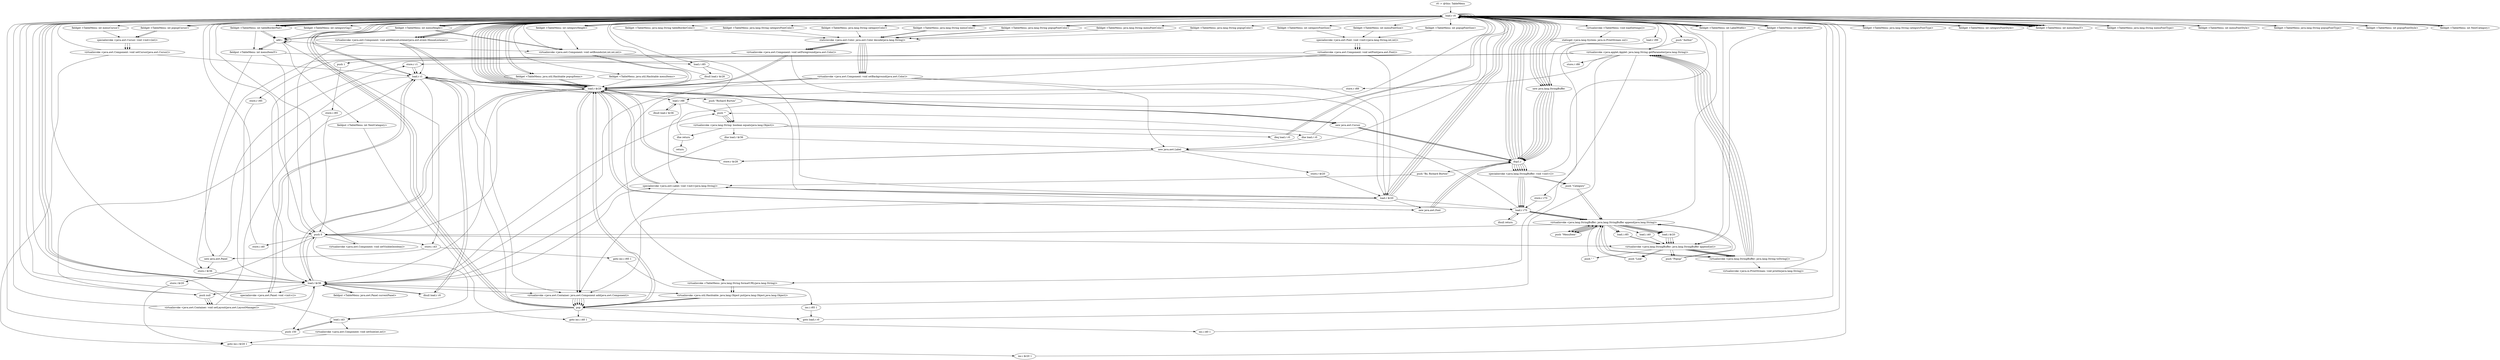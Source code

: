 digraph "" {
    "r0 := @this: TableMenu"
    "load.r r0"
    "r0 := @this: TableMenu"->"load.r r0";
    "push \"Author\""
    "load.r r0"->"push \"Author\"";
    "virtualinvoke <java.applet.Applet: java.lang.String getParameter(java.lang.String)>"
    "push \"Author\""->"virtualinvoke <java.applet.Applet: java.lang.String getParameter(java.lang.String)>";
    "store.r r1"
    "virtualinvoke <java.applet.Applet: java.lang.String getParameter(java.lang.String)>"->"store.r r1";
    "load.r r1"
    "store.r r1"->"load.r r1";
    "ifnull load.r r0"
    "load.r r1"->"ifnull load.r r0";
    "ifnull load.r r0"->"load.r r1";
    "push \"Richard Burton\""
    "load.r r1"->"push \"Richard Burton\"";
    "virtualinvoke <java.lang.String: boolean equals(java.lang.Object)>"
    "push \"Richard Burton\""->"virtualinvoke <java.lang.String: boolean equals(java.lang.Object)>";
    "ifeq load.r r0"
    "virtualinvoke <java.lang.String: boolean equals(java.lang.Object)>"->"ifeq load.r r0";
    "ifeq load.r r0"->"load.r r0";
    "virtualinvoke <TableMenu: void loadSettings()>"
    "load.r r0"->"virtualinvoke <TableMenu: void loadSettings()>";
    "staticget <java.lang.System: java.io.PrintStream out>"
    "virtualinvoke <TableMenu: void loadSettings()>"->"staticget <java.lang.System: java.io.PrintStream out>";
    "new java.lang.StringBuffer"
    "staticget <java.lang.System: java.io.PrintStream out>"->"new java.lang.StringBuffer";
    "dup1.r"
    "new java.lang.StringBuffer"->"dup1.r";
    "specialinvoke <java.lang.StringBuffer: void <init>()>"
    "dup1.r"->"specialinvoke <java.lang.StringBuffer: void <init>()>";
    "specialinvoke <java.lang.StringBuffer: void <init>()>"->"load.r r0";
    "fieldget <TableMenu: int LabelWidth>"
    "load.r r0"->"fieldget <TableMenu: int LabelWidth>";
    "virtualinvoke <java.lang.StringBuffer: java.lang.StringBuffer append(int)>"
    "fieldget <TableMenu: int LabelWidth>"->"virtualinvoke <java.lang.StringBuffer: java.lang.StringBuffer append(int)>";
    "push \" \""
    "virtualinvoke <java.lang.StringBuffer: java.lang.StringBuffer append(int)>"->"push \" \"";
    "virtualinvoke <java.lang.StringBuffer: java.lang.StringBuffer append(java.lang.String)>"
    "push \" \""->"virtualinvoke <java.lang.StringBuffer: java.lang.StringBuffer append(java.lang.String)>";
    "virtualinvoke <java.lang.StringBuffer: java.lang.StringBuffer append(java.lang.String)>"->"load.r r0";
    "fieldget <TableMenu: int tableWidth>"
    "load.r r0"->"fieldget <TableMenu: int tableWidth>";
    "fieldget <TableMenu: int tableWidth>"->"virtualinvoke <java.lang.StringBuffer: java.lang.StringBuffer append(int)>";
    "virtualinvoke <java.lang.StringBuffer: java.lang.String toString()>"
    "virtualinvoke <java.lang.StringBuffer: java.lang.StringBuffer append(int)>"->"virtualinvoke <java.lang.StringBuffer: java.lang.String toString()>";
    "virtualinvoke <java.io.PrintStream: void println(java.lang.String)>"
    "virtualinvoke <java.lang.StringBuffer: java.lang.String toString()>"->"virtualinvoke <java.io.PrintStream: void println(java.lang.String)>";
    "virtualinvoke <java.io.PrintStream: void println(java.lang.String)>"->"load.r r0";
    "push null"
    "load.r r0"->"push null";
    "virtualinvoke <java.awt.Container: void setLayout(java.awt.LayoutManager)>"
    "push null"->"virtualinvoke <java.awt.Container: void setLayout(java.awt.LayoutManager)>";
    "virtualinvoke <java.awt.Container: void setLayout(java.awt.LayoutManager)>"->"load.r r0";
    "load.r r0"->"load.r r0";
    "virtualinvoke <java.awt.Component: void addMouseListener(java.awt.event.MouseListener)>"
    "load.r r0"->"virtualinvoke <java.awt.Component: void addMouseListener(java.awt.event.MouseListener)>";
    "push 0"
    "virtualinvoke <java.awt.Component: void addMouseListener(java.awt.event.MouseListener)>"->"push 0";
    "store.i i40"
    "push 0"->"store.i i40";
    "store.i i40"->"load.r r0";
    "load.r r0"->"new java.lang.StringBuffer";
    "new java.lang.StringBuffer"->"dup1.r";
    "dup1.r"->"specialinvoke <java.lang.StringBuffer: void <init>()>";
    "push \"Category\""
    "specialinvoke <java.lang.StringBuffer: void <init>()>"->"push \"Category\"";
    "push \"Category\""->"virtualinvoke <java.lang.StringBuffer: java.lang.StringBuffer append(java.lang.String)>";
    "virtualinvoke <java.lang.StringBuffer: java.lang.StringBuffer append(java.lang.String)>"->"push 0";
    "push 0"->"virtualinvoke <java.lang.StringBuffer: java.lang.StringBuffer append(int)>";
    "virtualinvoke <java.lang.StringBuffer: java.lang.StringBuffer append(int)>"->"virtualinvoke <java.lang.StringBuffer: java.lang.String toString()>";
    "virtualinvoke <java.lang.StringBuffer: java.lang.String toString()>"->"virtualinvoke <java.applet.Applet: java.lang.String getParameter(java.lang.String)>";
    "pop"
    "virtualinvoke <java.applet.Applet: java.lang.String getParameter(java.lang.String)>"->"pop";
    "goto inc.i i40 1"
    "pop"->"goto inc.i i40 1";
    "inc.i i40 1"
    "goto inc.i i40 1"->"inc.i i40 1";
    "inc.i i40 1"->"load.r r0";
    "load.r r0"->"new java.lang.StringBuffer";
    "new java.lang.StringBuffer"->"dup1.r";
    "dup1.r"->"specialinvoke <java.lang.StringBuffer: void <init>()>";
    "specialinvoke <java.lang.StringBuffer: void <init>()>"->"push \"Category\"";
    "push \"Category\""->"virtualinvoke <java.lang.StringBuffer: java.lang.StringBuffer append(java.lang.String)>";
    "load.i i40"
    "virtualinvoke <java.lang.StringBuffer: java.lang.StringBuffer append(java.lang.String)>"->"load.i i40";
    "load.i i40"->"virtualinvoke <java.lang.StringBuffer: java.lang.StringBuffer append(int)>";
    "virtualinvoke <java.lang.StringBuffer: java.lang.StringBuffer append(int)>"->"virtualinvoke <java.lang.StringBuffer: java.lang.String toString()>";
    "virtualinvoke <java.lang.StringBuffer: java.lang.String toString()>"->"virtualinvoke <java.applet.Applet: java.lang.String getParameter(java.lang.String)>";
    "store.r r70"
    "virtualinvoke <java.applet.Applet: java.lang.String getParameter(java.lang.String)>"->"store.r r70";
    "load.r r70"
    "store.r r70"->"load.r r70";
    "ifnull return"
    "load.r r70"->"ifnull return";
    "ifnull return"->"load.r r70";
    "push \"\""
    "load.r r70"->"push \"\"";
    "push \"\""->"virtualinvoke <java.lang.String: boolean equals(java.lang.Object)>";
    "ifne return"
    "virtualinvoke <java.lang.String: boolean equals(java.lang.Object)>"->"ifne return";
    "ifne return"->"load.r r0";
    "load.r r0"->"load.r r0";
    "fieldget <TableMenu: int tableBorderPad>"
    "load.r r0"->"fieldget <TableMenu: int tableBorderPad>";
    "fieldput <TableMenu: int menuItemiY>"
    "fieldget <TableMenu: int tableBorderPad>"->"fieldput <TableMenu: int menuItemiY>";
    "new java.awt.Panel"
    "fieldput <TableMenu: int menuItemiY>"->"new java.awt.Panel";
    "new java.awt.Panel"->"store.r r1";
    "store.r r1"->"load.r r1";
    "specialinvoke <java.awt.Panel: void <init>()>"
    "load.r r1"->"specialinvoke <java.awt.Panel: void <init>()>";
    "specialinvoke <java.awt.Panel: void <init>()>"->"load.r r1";
    "load.r r1"->"push null";
    "push null"->"virtualinvoke <java.awt.Container: void setLayout(java.awt.LayoutManager)>";
    "virtualinvoke <java.awt.Container: void setLayout(java.awt.LayoutManager)>"->"load.r r1";
    "load.r r1"->"load.r r0";
    "fieldget <TableMenu: java.lang.String tableBorderColor>"
    "load.r r0"->"fieldget <TableMenu: java.lang.String tableBorderColor>";
    "staticinvoke <java.awt.Color: java.awt.Color decode(java.lang.String)>"
    "fieldget <TableMenu: java.lang.String tableBorderColor>"->"staticinvoke <java.awt.Color: java.awt.Color decode(java.lang.String)>";
    "virtualinvoke <java.awt.Component: void setBackground(java.awt.Color)>"
    "staticinvoke <java.awt.Color: java.awt.Color decode(java.lang.String)>"->"virtualinvoke <java.awt.Component: void setBackground(java.awt.Color)>";
    "new java.awt.Label"
    "virtualinvoke <java.awt.Component: void setBackground(java.awt.Color)>"->"new java.awt.Label";
    "store.r $r20"
    "new java.awt.Label"->"store.r $r20";
    "load.r $r20"
    "store.r $r20"->"load.r $r20";
    "load.r $r20"->"load.r r70";
    "specialinvoke <java.awt.Label: void <init>(java.lang.String)>"
    "load.r r70"->"specialinvoke <java.awt.Label: void <init>(java.lang.String)>";
    "specialinvoke <java.awt.Label: void <init>(java.lang.String)>"->"load.r $r20";
    "new java.awt.Font"
    "load.r $r20"->"new java.awt.Font";
    "new java.awt.Font"->"dup1.r";
    "dup1.r"->"load.r r0";
    "fieldget <TableMenu: java.lang.String categoryFontType>"
    "load.r r0"->"fieldget <TableMenu: java.lang.String categoryFontType>";
    "fieldget <TableMenu: java.lang.String categoryFontType>"->"load.r r0";
    "fieldget <TableMenu: int categoryFontStyle>"
    "load.r r0"->"fieldget <TableMenu: int categoryFontStyle>";
    "fieldget <TableMenu: int categoryFontStyle>"->"load.r r0";
    "fieldget <TableMenu: int categoryFontSize>"
    "load.r r0"->"fieldget <TableMenu: int categoryFontSize>";
    "specialinvoke <java.awt.Font: void <init>(java.lang.String,int,int)>"
    "fieldget <TableMenu: int categoryFontSize>"->"specialinvoke <java.awt.Font: void <init>(java.lang.String,int,int)>";
    "virtualinvoke <java.awt.Component: void setFont(java.awt.Font)>"
    "specialinvoke <java.awt.Font: void <init>(java.lang.String,int,int)>"->"virtualinvoke <java.awt.Component: void setFont(java.awt.Font)>";
    "virtualinvoke <java.awt.Component: void setFont(java.awt.Font)>"->"load.r $r20";
    "load.r $r20"->"load.r r0";
    "fieldget <TableMenu: java.lang.String categoryFontColor>"
    "load.r r0"->"fieldget <TableMenu: java.lang.String categoryFontColor>";
    "fieldget <TableMenu: java.lang.String categoryFontColor>"->"staticinvoke <java.awt.Color: java.awt.Color decode(java.lang.String)>";
    "virtualinvoke <java.awt.Component: void setForeground(java.awt.Color)>"
    "staticinvoke <java.awt.Color: java.awt.Color decode(java.lang.String)>"->"virtualinvoke <java.awt.Component: void setForeground(java.awt.Color)>";
    "virtualinvoke <java.awt.Component: void setForeground(java.awt.Color)>"->"load.r $r20";
    "load.r $r20"->"load.r r0";
    "fieldget <TableMenu: java.lang.String categoryColor>"
    "load.r r0"->"fieldget <TableMenu: java.lang.String categoryColor>";
    "fieldget <TableMenu: java.lang.String categoryColor>"->"staticinvoke <java.awt.Color: java.awt.Color decode(java.lang.String)>";
    "staticinvoke <java.awt.Color: java.awt.Color decode(java.lang.String)>"->"virtualinvoke <java.awt.Component: void setBackground(java.awt.Color)>";
    "virtualinvoke <java.awt.Component: void setBackground(java.awt.Color)>"->"load.r $r20";
    "load.r $r20"->"load.r r0";
    "load.r r0"->"fieldget <TableMenu: int tableBorderPad>";
    "fieldget <TableMenu: int tableBorderPad>"->"load.r r0";
    "fieldget <TableMenu: int menuItemiY>"
    "load.r r0"->"fieldget <TableMenu: int menuItemiY>";
    "fieldget <TableMenu: int menuItemiY>"->"load.r r0";
    "load.r r0"->"fieldget <TableMenu: int LabelWidth>";
    "fieldget <TableMenu: int LabelWidth>"->"load.r r0";
    "fieldget <TableMenu: int categoryHeight>"
    "load.r r0"->"fieldget <TableMenu: int categoryHeight>";
    "virtualinvoke <java.awt.Component: void setBounds(int,int,int,int)>"
    "fieldget <TableMenu: int categoryHeight>"->"virtualinvoke <java.awt.Component: void setBounds(int,int,int,int)>";
    "virtualinvoke <java.awt.Component: void setBounds(int,int,int,int)>"->"load.r $r20";
    "load.r $r20"->"load.r r0";
    "load.r r0"->"virtualinvoke <java.awt.Component: void addMouseListener(java.awt.event.MouseListener)>";
    "virtualinvoke <java.awt.Component: void addMouseListener(java.awt.event.MouseListener)>"->"load.r r1";
    "load.r r1"->"load.r $r20";
    "virtualinvoke <java.awt.Container: java.awt.Component add(java.awt.Component)>"
    "load.r $r20"->"virtualinvoke <java.awt.Container: java.awt.Component add(java.awt.Component)>";
    "virtualinvoke <java.awt.Container: java.awt.Component add(java.awt.Component)>"->"pop";
    "pop"->"load.r r0";
    "load.r r0"->"load.r r0";
    "load.r r0"->"fieldget <TableMenu: int menuItemiY>";
    "fieldget <TableMenu: int menuItemiY>"->"load.r r0";
    "load.r r0"->"fieldget <TableMenu: int categoryHeight>";
    "fieldget <TableMenu: int categoryHeight>"->"load.r r0";
    "load.r r0"->"fieldget <TableMenu: int tableBorderPad>";
    "add.i"
    "fieldget <TableMenu: int tableBorderPad>"->"add.i";
    "add.i"->"add.i";
    "add.i"->"fieldput <TableMenu: int menuItemiY>";
    "fieldput <TableMenu: int menuItemiY>"->"push 0";
    "store.i $r20"
    "push 0"->"store.i $r20";
    "goto inc.i $r20 1"
    "store.i $r20"->"goto inc.i $r20 1";
    "inc.i $r20 1"
    "goto inc.i $r20 1"->"inc.i $r20 1";
    "inc.i $r20 1"->"load.r r0";
    "load.r r0"->"new java.lang.StringBuffer";
    "new java.lang.StringBuffer"->"dup1.r";
    "dup1.r"->"specialinvoke <java.lang.StringBuffer: void <init>()>";
    "specialinvoke <java.lang.StringBuffer: void <init>()>"->"load.r r70";
    "load.r r70"->"virtualinvoke <java.lang.StringBuffer: java.lang.StringBuffer append(java.lang.String)>";
    "push \"MenuItem\""
    "virtualinvoke <java.lang.StringBuffer: java.lang.StringBuffer append(java.lang.String)>"->"push \"MenuItem\"";
    "push \"MenuItem\""->"virtualinvoke <java.lang.StringBuffer: java.lang.StringBuffer append(java.lang.String)>";
    "load.i $r20"
    "virtualinvoke <java.lang.StringBuffer: java.lang.StringBuffer append(java.lang.String)>"->"load.i $r20";
    "load.i $r20"->"virtualinvoke <java.lang.StringBuffer: java.lang.StringBuffer append(int)>";
    "virtualinvoke <java.lang.StringBuffer: java.lang.StringBuffer append(int)>"->"virtualinvoke <java.lang.StringBuffer: java.lang.String toString()>";
    "virtualinvoke <java.lang.StringBuffer: java.lang.String toString()>"->"virtualinvoke <java.applet.Applet: java.lang.String getParameter(java.lang.String)>";
    "store.r $r36"
    "virtualinvoke <java.applet.Applet: java.lang.String getParameter(java.lang.String)>"->"store.r $r36";
    "store.r $r36"->"load.r r0";
    "load.r r0"->"new java.lang.StringBuffer";
    "new java.lang.StringBuffer"->"dup1.r";
    "dup1.r"->"specialinvoke <java.lang.StringBuffer: void <init>()>";
    "specialinvoke <java.lang.StringBuffer: void <init>()>"->"load.r r70";
    "load.r r70"->"virtualinvoke <java.lang.StringBuffer: java.lang.StringBuffer append(java.lang.String)>";
    "virtualinvoke <java.lang.StringBuffer: java.lang.StringBuffer append(java.lang.String)>"->"push \"MenuItem\"";
    "push \"MenuItem\""->"virtualinvoke <java.lang.StringBuffer: java.lang.StringBuffer append(java.lang.String)>";
    "virtualinvoke <java.lang.StringBuffer: java.lang.StringBuffer append(java.lang.String)>"->"load.i $r20";
    "load.i $r20"->"virtualinvoke <java.lang.StringBuffer: java.lang.StringBuffer append(int)>";
    "push \"Link\""
    "virtualinvoke <java.lang.StringBuffer: java.lang.StringBuffer append(int)>"->"push \"Link\"";
    "push \"Link\""->"virtualinvoke <java.lang.StringBuffer: java.lang.StringBuffer append(java.lang.String)>";
    "virtualinvoke <java.lang.StringBuffer: java.lang.StringBuffer append(java.lang.String)>"->"virtualinvoke <java.lang.StringBuffer: java.lang.String toString()>";
    "virtualinvoke <java.lang.StringBuffer: java.lang.String toString()>"->"virtualinvoke <java.applet.Applet: java.lang.String getParameter(java.lang.String)>";
    "store.r r85"
    "virtualinvoke <java.applet.Applet: java.lang.String getParameter(java.lang.String)>"->"store.r r85";
    "load.r $r36"
    "store.r r85"->"load.r $r36";
    "load.r $r36"->"ifnull load.r r0";
    "ifnull load.r r0"->"load.r $r36";
    "load.r $r36"->"push \"\"";
    "push \"\""->"virtualinvoke <java.lang.String: boolean equals(java.lang.Object)>";
    "ifne load.r r0"
    "virtualinvoke <java.lang.String: boolean equals(java.lang.Object)>"->"ifne load.r r0";
    "ifne load.r r0"->"new java.awt.Label";
    "store.r $r28"
    "new java.awt.Label"->"store.r $r28";
    "load.r $r28"
    "store.r $r28"->"load.r $r28";
    "load.r $r28"->"load.r $r36";
    "load.r $r36"->"specialinvoke <java.awt.Label: void <init>(java.lang.String)>";
    "specialinvoke <java.awt.Label: void <init>(java.lang.String)>"->"load.r $r28";
    "load.r $r28"->"load.r r0";
    "fieldget <TableMenu: java.lang.String menuColor>"
    "load.r r0"->"fieldget <TableMenu: java.lang.String menuColor>";
    "fieldget <TableMenu: java.lang.String menuColor>"->"staticinvoke <java.awt.Color: java.awt.Color decode(java.lang.String)>";
    "staticinvoke <java.awt.Color: java.awt.Color decode(java.lang.String)>"->"virtualinvoke <java.awt.Component: void setBackground(java.awt.Color)>";
    "virtualinvoke <java.awt.Component: void setBackground(java.awt.Color)>"->"load.r $r28";
    "load.r $r28"->"new java.awt.Font";
    "new java.awt.Font"->"dup1.r";
    "dup1.r"->"load.r r0";
    "fieldget <TableMenu: java.lang.String menuFontType>"
    "load.r r0"->"fieldget <TableMenu: java.lang.String menuFontType>";
    "fieldget <TableMenu: java.lang.String menuFontType>"->"load.r r0";
    "fieldget <TableMenu: int menuFontStyle>"
    "load.r r0"->"fieldget <TableMenu: int menuFontStyle>";
    "fieldget <TableMenu: int menuFontStyle>"->"load.r r0";
    "fieldget <TableMenu: int menuFontSize>"
    "load.r r0"->"fieldget <TableMenu: int menuFontSize>";
    "fieldget <TableMenu: int menuFontSize>"->"specialinvoke <java.awt.Font: void <init>(java.lang.String,int,int)>";
    "specialinvoke <java.awt.Font: void <init>(java.lang.String,int,int)>"->"virtualinvoke <java.awt.Component: void setFont(java.awt.Font)>";
    "virtualinvoke <java.awt.Component: void setFont(java.awt.Font)>"->"load.r $r28";
    "load.r $r28"->"load.r r0";
    "load.r r0"->"fieldget <TableMenu: int tableBorderPad>";
    "fieldget <TableMenu: int tableBorderPad>"->"load.r r0";
    "load.r r0"->"fieldget <TableMenu: int menuItemiY>";
    "fieldget <TableMenu: int menuItemiY>"->"load.r r0";
    "load.r r0"->"fieldget <TableMenu: int LabelWidth>";
    "fieldget <TableMenu: int LabelWidth>"->"load.r r0";
    "fieldget <TableMenu: int menuHeight>"
    "load.r r0"->"fieldget <TableMenu: int menuHeight>";
    "fieldget <TableMenu: int menuHeight>"->"virtualinvoke <java.awt.Component: void setBounds(int,int,int,int)>";
    "virtualinvoke <java.awt.Component: void setBounds(int,int,int,int)>"->"load.r $r28";
    "load.r $r28"->"load.r r0";
    "load.r r0"->"virtualinvoke <java.awt.Component: void addMouseListener(java.awt.event.MouseListener)>";
    "virtualinvoke <java.awt.Component: void addMouseListener(java.awt.event.MouseListener)>"->"load.r $r28";
    "new java.awt.Cursor"
    "load.r $r28"->"new java.awt.Cursor";
    "new java.awt.Cursor"->"dup1.r";
    "dup1.r"->"load.r r0";
    "fieldget <TableMenu: int menuCursor>"
    "load.r r0"->"fieldget <TableMenu: int menuCursor>";
    "specialinvoke <java.awt.Cursor: void <init>(int)>"
    "fieldget <TableMenu: int menuCursor>"->"specialinvoke <java.awt.Cursor: void <init>(int)>";
    "virtualinvoke <java.awt.Component: void setCursor(java.awt.Cursor)>"
    "specialinvoke <java.awt.Cursor: void <init>(int)>"->"virtualinvoke <java.awt.Component: void setCursor(java.awt.Cursor)>";
    "virtualinvoke <java.awt.Component: void setCursor(java.awt.Cursor)>"->"load.r r1";
    "load.r r1"->"load.r $r28";
    "load.r $r28"->"virtualinvoke <java.awt.Container: java.awt.Component add(java.awt.Component)>";
    "virtualinvoke <java.awt.Container: java.awt.Component add(java.awt.Component)>"->"pop";
    "pop"->"load.r r0";
    "load.r r0"->"load.r r0";
    "load.r r0"->"fieldget <TableMenu: int menuItemiY>";
    "fieldget <TableMenu: int menuItemiY>"->"load.r r0";
    "load.r r0"->"fieldget <TableMenu: int menuHeight>";
    "fieldget <TableMenu: int menuHeight>"->"add.i";
    "add.i"->"fieldput <TableMenu: int menuItemiY>";
    "load.r r85"
    "fieldput <TableMenu: int menuItemiY>"->"load.r r85";
    "ifnull load.r $r28"
    "load.r r85"->"ifnull load.r $r28";
    "ifnull load.r $r28"->"load.r r0";
    "fieldget <TableMenu: java.util.Hashtable popupItems>"
    "load.r r0"->"fieldget <TableMenu: java.util.Hashtable popupItems>";
    "fieldget <TableMenu: java.util.Hashtable popupItems>"->"load.r $r28";
    "load.r $r28"->"load.r r0";
    "load.r r0"->"load.r r85";
    "virtualinvoke <TableMenu: java.lang.String formatURL(java.lang.String)>"
    "load.r r85"->"virtualinvoke <TableMenu: java.lang.String formatURL(java.lang.String)>";
    "virtualinvoke <java.util.Hashtable: java.lang.Object put(java.lang.Object,java.lang.Object)>"
    "virtualinvoke <TableMenu: java.lang.String formatURL(java.lang.String)>"->"virtualinvoke <java.util.Hashtable: java.lang.Object put(java.lang.Object,java.lang.Object)>";
    "virtualinvoke <java.util.Hashtable: java.lang.Object put(java.lang.Object,java.lang.Object)>"->"pop";
    "pop"->"load.r $r28";
    "load.r $r28"->"load.r r0";
    "fieldget <TableMenu: java.lang.String popupFontColor>"
    "load.r r0"->"fieldget <TableMenu: java.lang.String popupFontColor>";
    "fieldget <TableMenu: java.lang.String popupFontColor>"->"staticinvoke <java.awt.Color: java.awt.Color decode(java.lang.String)>";
    "staticinvoke <java.awt.Color: java.awt.Color decode(java.lang.String)>"->"virtualinvoke <java.awt.Component: void setForeground(java.awt.Color)>";
    "virtualinvoke <java.awt.Component: void setForeground(java.awt.Color)>"->"load.r $r28";
    "load.r $r28"->"new java.awt.Cursor";
    "new java.awt.Cursor"->"dup1.r";
    "dup1.r"->"load.r r0";
    "fieldget <TableMenu: int popupCursor>"
    "load.r r0"->"fieldget <TableMenu: int popupCursor>";
    "fieldget <TableMenu: int popupCursor>"->"specialinvoke <java.awt.Cursor: void <init>(int)>";
    "specialinvoke <java.awt.Cursor: void <init>(int)>"->"virtualinvoke <java.awt.Component: void setCursor(java.awt.Cursor)>";
    "virtualinvoke <java.awt.Component: void setCursor(java.awt.Cursor)>"->"goto inc.i $r20 1";
    "ifnull load.r $r28"->"load.r $r28";
    "load.r $r28"->"load.r r0";
    "fieldget <TableMenu: java.lang.String menuFontColor>"
    "load.r r0"->"fieldget <TableMenu: java.lang.String menuFontColor>";
    "fieldget <TableMenu: java.lang.String menuFontColor>"->"staticinvoke <java.awt.Color: java.awt.Color decode(java.lang.String)>";
    "staticinvoke <java.awt.Color: java.awt.Color decode(java.lang.String)>"->"virtualinvoke <java.awt.Component: void setForeground(java.awt.Color)>";
    "push 1"
    "virtualinvoke <java.awt.Component: void setForeground(java.awt.Color)>"->"push 1";
    "store.i r85"
    "push 1"->"store.i r85";
    "store.i r85"->"push 0";
    "store.i i43"
    "push 0"->"store.i i43";
    "store.i i43"->"new java.awt.Panel";
    "new java.awt.Panel"->"store.r $r36";
    "store.r $r36"->"load.r $r36";
    "load.r $r36"->"specialinvoke <java.awt.Panel: void <init>()>";
    "specialinvoke <java.awt.Panel: void <init>()>"->"load.r r0";
    "load.r r0"->"load.r $r36";
    "fieldput <TableMenu: java.awt.Panel currentPanel>"
    "load.r $r36"->"fieldput <TableMenu: java.awt.Panel currentPanel>";
    "fieldput <TableMenu: java.awt.Panel currentPanel>"->"load.r $r36";
    "load.r $r36"->"push null";
    "push null"->"virtualinvoke <java.awt.Container: void setLayout(java.awt.LayoutManager)>";
    "virtualinvoke <java.awt.Container: void setLayout(java.awt.LayoutManager)>"->"load.r $r36";
    "load.r $r36"->"load.r r0";
    "load.r r0"->"fieldget <TableMenu: java.lang.String menuColor>";
    "fieldget <TableMenu: java.lang.String menuColor>"->"staticinvoke <java.awt.Color: java.awt.Color decode(java.lang.String)>";
    "staticinvoke <java.awt.Color: java.awt.Color decode(java.lang.String)>"->"virtualinvoke <java.awt.Component: void setBackground(java.awt.Color)>";
    "virtualinvoke <java.awt.Component: void setBackground(java.awt.Color)>"->"load.r $r36";
    "load.r $r36"->"push 0";
    "virtualinvoke <java.awt.Component: void setVisible(boolean)>"
    "push 0"->"virtualinvoke <java.awt.Component: void setVisible(boolean)>";
    "virtualinvoke <java.awt.Component: void setVisible(boolean)>"->"load.r r0";
    "load.r r0"->"load.r $r36";
    "load.r $r36"->"virtualinvoke <java.awt.Container: java.awt.Component add(java.awt.Component)>";
    "virtualinvoke <java.awt.Container: java.awt.Component add(java.awt.Component)>"->"pop";
    "pop"->"load.r r0";
    "fieldget <TableMenu: java.util.Hashtable menuItems>"
    "load.r r0"->"fieldget <TableMenu: java.util.Hashtable menuItems>";
    "fieldget <TableMenu: java.util.Hashtable menuItems>"->"load.r $r28";
    "load.r $r28"->"load.r $r36";
    "load.r $r36"->"virtualinvoke <java.util.Hashtable: java.lang.Object put(java.lang.Object,java.lang.Object)>";
    "virtualinvoke <java.util.Hashtable: java.lang.Object put(java.lang.Object,java.lang.Object)>"->"pop";
    "goto load.r r0"
    "pop"->"goto load.r r0";
    "goto load.r r0"->"load.r r0";
    "load.r r0"->"new java.lang.StringBuffer";
    "new java.lang.StringBuffer"->"dup1.r";
    "dup1.r"->"specialinvoke <java.lang.StringBuffer: void <init>()>";
    "specialinvoke <java.lang.StringBuffer: void <init>()>"->"load.r r70";
    "load.r r70"->"virtualinvoke <java.lang.StringBuffer: java.lang.StringBuffer append(java.lang.String)>";
    "virtualinvoke <java.lang.StringBuffer: java.lang.StringBuffer append(java.lang.String)>"->"push \"MenuItem\"";
    "push \"MenuItem\""->"virtualinvoke <java.lang.StringBuffer: java.lang.StringBuffer append(java.lang.String)>";
    "virtualinvoke <java.lang.StringBuffer: java.lang.StringBuffer append(java.lang.String)>"->"load.i $r20";
    "load.i $r20"->"virtualinvoke <java.lang.StringBuffer: java.lang.StringBuffer append(int)>";
    "push \"Popup\""
    "virtualinvoke <java.lang.StringBuffer: java.lang.StringBuffer append(int)>"->"push \"Popup\"";
    "push \"Popup\""->"virtualinvoke <java.lang.StringBuffer: java.lang.StringBuffer append(java.lang.String)>";
    "load.i r85"
    "virtualinvoke <java.lang.StringBuffer: java.lang.StringBuffer append(java.lang.String)>"->"load.i r85";
    "load.i r85"->"virtualinvoke <java.lang.StringBuffer: java.lang.StringBuffer append(int)>";
    "virtualinvoke <java.lang.StringBuffer: java.lang.StringBuffer append(int)>"->"virtualinvoke <java.lang.StringBuffer: java.lang.String toString()>";
    "virtualinvoke <java.lang.StringBuffer: java.lang.String toString()>"->"virtualinvoke <java.applet.Applet: java.lang.String getParameter(java.lang.String)>";
    "store.r r88"
    "virtualinvoke <java.applet.Applet: java.lang.String getParameter(java.lang.String)>"->"store.r r88";
    "store.r r88"->"load.r r0";
    "load.r r0"->"new java.lang.StringBuffer";
    "new java.lang.StringBuffer"->"dup1.r";
    "dup1.r"->"specialinvoke <java.lang.StringBuffer: void <init>()>";
    "specialinvoke <java.lang.StringBuffer: void <init>()>"->"load.r r70";
    "load.r r70"->"virtualinvoke <java.lang.StringBuffer: java.lang.StringBuffer append(java.lang.String)>";
    "virtualinvoke <java.lang.StringBuffer: java.lang.StringBuffer append(java.lang.String)>"->"push \"MenuItem\"";
    "push \"MenuItem\""->"virtualinvoke <java.lang.StringBuffer: java.lang.StringBuffer append(java.lang.String)>";
    "virtualinvoke <java.lang.StringBuffer: java.lang.StringBuffer append(java.lang.String)>"->"load.i $r20";
    "load.i $r20"->"virtualinvoke <java.lang.StringBuffer: java.lang.StringBuffer append(int)>";
    "virtualinvoke <java.lang.StringBuffer: java.lang.StringBuffer append(int)>"->"push \"Popup\"";
    "push \"Popup\""->"virtualinvoke <java.lang.StringBuffer: java.lang.StringBuffer append(java.lang.String)>";
    "virtualinvoke <java.lang.StringBuffer: java.lang.StringBuffer append(java.lang.String)>"->"load.i r85";
    "load.i r85"->"virtualinvoke <java.lang.StringBuffer: java.lang.StringBuffer append(int)>";
    "virtualinvoke <java.lang.StringBuffer: java.lang.StringBuffer append(int)>"->"push \"Link\"";
    "push \"Link\""->"virtualinvoke <java.lang.StringBuffer: java.lang.StringBuffer append(java.lang.String)>";
    "virtualinvoke <java.lang.StringBuffer: java.lang.StringBuffer append(java.lang.String)>"->"virtualinvoke <java.lang.StringBuffer: java.lang.String toString()>";
    "virtualinvoke <java.lang.StringBuffer: java.lang.String toString()>"->"virtualinvoke <java.applet.Applet: java.lang.String getParameter(java.lang.String)>";
    "store.r r89"
    "virtualinvoke <java.applet.Applet: java.lang.String getParameter(java.lang.String)>"->"store.r r89";
    "load.r r88"
    "store.r r89"->"load.r r88";
    "ifnull load.r $r36"
    "load.r r88"->"ifnull load.r $r36";
    "ifnull load.r $r36"->"load.r r88";
    "load.r r88"->"push \"\"";
    "push \"\""->"virtualinvoke <java.lang.String: boolean equals(java.lang.Object)>";
    "ifne load.r $r36"
    "virtualinvoke <java.lang.String: boolean equals(java.lang.Object)>"->"ifne load.r $r36";
    "ifne load.r $r36"->"new java.awt.Label";
    "new java.awt.Label"->"store.r $r28";
    "store.r $r28"->"load.r $r28";
    "load.r $r28"->"load.r r88";
    "load.r r88"->"specialinvoke <java.awt.Label: void <init>(java.lang.String)>";
    "specialinvoke <java.awt.Label: void <init>(java.lang.String)>"->"load.r $r28";
    "load.r $r28"->"load.r r0";
    "fieldget <TableMenu: java.lang.String popupColor>"
    "load.r r0"->"fieldget <TableMenu: java.lang.String popupColor>";
    "fieldget <TableMenu: java.lang.String popupColor>"->"staticinvoke <java.awt.Color: java.awt.Color decode(java.lang.String)>";
    "staticinvoke <java.awt.Color: java.awt.Color decode(java.lang.String)>"->"virtualinvoke <java.awt.Component: void setBackground(java.awt.Color)>";
    "virtualinvoke <java.awt.Component: void setBackground(java.awt.Color)>"->"load.r $r28";
    "load.r $r28"->"load.r r0";
    "load.r r0"->"fieldget <TableMenu: java.lang.String popupFontColor>";
    "fieldget <TableMenu: java.lang.String popupFontColor>"->"staticinvoke <java.awt.Color: java.awt.Color decode(java.lang.String)>";
    "staticinvoke <java.awt.Color: java.awt.Color decode(java.lang.String)>"->"virtualinvoke <java.awt.Component: void setForeground(java.awt.Color)>";
    "virtualinvoke <java.awt.Component: void setForeground(java.awt.Color)>"->"load.r $r28";
    "load.r $r28"->"new java.awt.Font";
    "new java.awt.Font"->"dup1.r";
    "dup1.r"->"load.r r0";
    "fieldget <TableMenu: java.lang.String popupFontType>"
    "load.r r0"->"fieldget <TableMenu: java.lang.String popupFontType>";
    "fieldget <TableMenu: java.lang.String popupFontType>"->"load.r r0";
    "fieldget <TableMenu: int popupFontStyle>"
    "load.r r0"->"fieldget <TableMenu: int popupFontStyle>";
    "fieldget <TableMenu: int popupFontStyle>"->"load.r r0";
    "fieldget <TableMenu: int popupFontSize>"
    "load.r r0"->"fieldget <TableMenu: int popupFontSize>";
    "fieldget <TableMenu: int popupFontSize>"->"specialinvoke <java.awt.Font: void <init>(java.lang.String,int,int)>";
    "specialinvoke <java.awt.Font: void <init>(java.lang.String,int,int)>"->"virtualinvoke <java.awt.Component: void setFont(java.awt.Font)>";
    "virtualinvoke <java.awt.Component: void setFont(java.awt.Font)>"->"load.r $r36";
    "load.r $r36"->"load.r $r28";
    "load.r $r28"->"virtualinvoke <java.awt.Container: java.awt.Component add(java.awt.Component)>";
    "virtualinvoke <java.awt.Container: java.awt.Component add(java.awt.Component)>"->"pop";
    "pop"->"load.r $r28";
    "load.r $r28"->"push 0";
    "load.i i43"
    "push 0"->"load.i i43";
    "push 150"
    "load.i i43"->"push 150";
    "push 150"->"load.r r0";
    "load.r r0"->"fieldget <TableMenu: int menuHeight>";
    "fieldget <TableMenu: int menuHeight>"->"virtualinvoke <java.awt.Component: void setBounds(int,int,int,int)>";
    "virtualinvoke <java.awt.Component: void setBounds(int,int,int,int)>"->"load.r $r28";
    "load.r $r28"->"load.r r0";
    "load.r r0"->"virtualinvoke <java.awt.Component: void addMouseListener(java.awt.event.MouseListener)>";
    "virtualinvoke <java.awt.Component: void addMouseListener(java.awt.event.MouseListener)>"->"load.r $r28";
    "load.r $r28"->"new java.awt.Cursor";
    "new java.awt.Cursor"->"dup1.r";
    "dup1.r"->"load.r r0";
    "load.r r0"->"fieldget <TableMenu: int popupCursor>";
    "fieldget <TableMenu: int popupCursor>"->"specialinvoke <java.awt.Cursor: void <init>(int)>";
    "specialinvoke <java.awt.Cursor: void <init>(int)>"->"virtualinvoke <java.awt.Component: void setCursor(java.awt.Cursor)>";
    "virtualinvoke <java.awt.Component: void setCursor(java.awt.Cursor)>"->"load.r r0";
    "load.r r0"->"fieldget <TableMenu: java.util.Hashtable popupItems>";
    "fieldget <TableMenu: java.util.Hashtable popupItems>"->"load.r $r28";
    "load.r $r28"->"load.r r0";
    "load.r r89"
    "load.r r0"->"load.r r89";
    "load.r r89"->"virtualinvoke <TableMenu: java.lang.String formatURL(java.lang.String)>";
    "virtualinvoke <TableMenu: java.lang.String formatURL(java.lang.String)>"->"virtualinvoke <java.util.Hashtable: java.lang.Object put(java.lang.Object,java.lang.Object)>";
    "virtualinvoke <java.util.Hashtable: java.lang.Object put(java.lang.Object,java.lang.Object)>"->"pop";
    "pop"->"load.i i43";
    "load.i i43"->"load.r r0";
    "load.r r0"->"fieldget <TableMenu: int menuHeight>";
    "fieldget <TableMenu: int menuHeight>"->"add.i";
    "add.i"->"store.i i43";
    "goto inc.i r85 1"
    "store.i i43"->"goto inc.i r85 1";
    "inc.i r85 1"
    "goto inc.i r85 1"->"inc.i r85 1";
    "inc.i r85 1"->"goto load.r r0";
    "ifne load.r $r36"->"load.r $r36";
    "load.r $r36"->"push 150";
    "push 150"->"load.i i43";
    "virtualinvoke <java.awt.Component: void setSize(int,int)>"
    "load.i i43"->"virtualinvoke <java.awt.Component: void setSize(int,int)>";
    "virtualinvoke <java.awt.Component: void setSize(int,int)>"->"goto inc.i $r20 1";
    "ifne load.r r0"->"load.r r0";
    "load.r r0"->"load.r r1";
    "load.r r1"->"virtualinvoke <java.awt.Container: java.awt.Component add(java.awt.Component)>";
    "virtualinvoke <java.awt.Container: java.awt.Component add(java.awt.Component)>"->"pop";
    "pop"->"load.r r1";
    "load.r r1"->"push 0";
    "push 0"->"load.r r0";
    "fieldget <TableMenu: int NextCategory>"
    "load.r r0"->"fieldget <TableMenu: int NextCategory>";
    "fieldget <TableMenu: int NextCategory>"->"load.r r0";
    "load.r r0"->"fieldget <TableMenu: int tableWidth>";
    "fieldget <TableMenu: int tableWidth>"->"load.r r0";
    "load.r r0"->"fieldget <TableMenu: int menuItemiY>";
    "fieldget <TableMenu: int menuItemiY>"->"load.r r0";
    "load.r r0"->"fieldget <TableMenu: int tableBorderPad>";
    "fieldget <TableMenu: int tableBorderPad>"->"add.i";
    "add.i"->"virtualinvoke <java.awt.Component: void setBounds(int,int,int,int)>";
    "virtualinvoke <java.awt.Component: void setBounds(int,int,int,int)>"->"load.r r0";
    "load.r r0"->"load.r r0";
    "load.r r0"->"fieldget <TableMenu: int NextCategory>";
    "fieldget <TableMenu: int NextCategory>"->"load.r r0";
    "load.r r0"->"fieldget <TableMenu: int menuItemiY>";
    "fieldget <TableMenu: int menuItemiY>"->"load.r r0";
    "fieldget <TableMenu: int categoryGap>"
    "load.r r0"->"fieldget <TableMenu: int categoryGap>";
    "fieldget <TableMenu: int categoryGap>"->"add.i";
    "add.i"->"add.i";
    "fieldput <TableMenu: int NextCategory>"
    "add.i"->"fieldput <TableMenu: int NextCategory>";
    "fieldput <TableMenu: int NextCategory>"->"goto inc.i i40 1";
    "return"
    "ifne return"->"return";
    "ifeq load.r r0"->"load.r r0";
    "load.r r0"->"new java.awt.Label";
    "new java.awt.Label"->"dup1.r";
    "push \"By, Richard Burton\""
    "dup1.r"->"push \"By, Richard Burton\"";
    "push \"By, Richard Burton\""->"specialinvoke <java.awt.Label: void <init>(java.lang.String)>";
    "specialinvoke <java.awt.Label: void <init>(java.lang.String)>"->"virtualinvoke <java.awt.Container: java.awt.Component add(java.awt.Component)>";
    "virtualinvoke <java.awt.Container: java.awt.Component add(java.awt.Component)>"->"pop";
}
